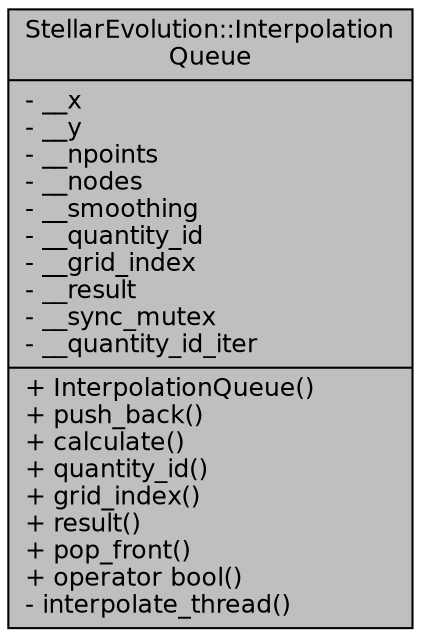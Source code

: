 digraph "StellarEvolution::InterpolationQueue"
{
 // INTERACTIVE_SVG=YES
  edge [fontname="Helvetica",fontsize="12",labelfontname="Helvetica",labelfontsize="12"];
  node [fontname="Helvetica",fontsize="12",shape=record];
  Node1 [label="{StellarEvolution::Interpolation\lQueue\n|- __x\l- __y\l- __npoints\l- __nodes\l- __smoothing\l- __quantity_id\l- __grid_index\l- __result\l- __sync_mutex\l- __quantity_id_iter\l|+ InterpolationQueue()\l+ push_back()\l+ calculate()\l+ quantity_id()\l+ grid_index()\l+ result()\l+ pop_front()\l+ operator bool()\l- interpolate_thread()\l}",height=0.2,width=0.4,color="black", fillcolor="grey75", style="filled", fontcolor="black"];
}
